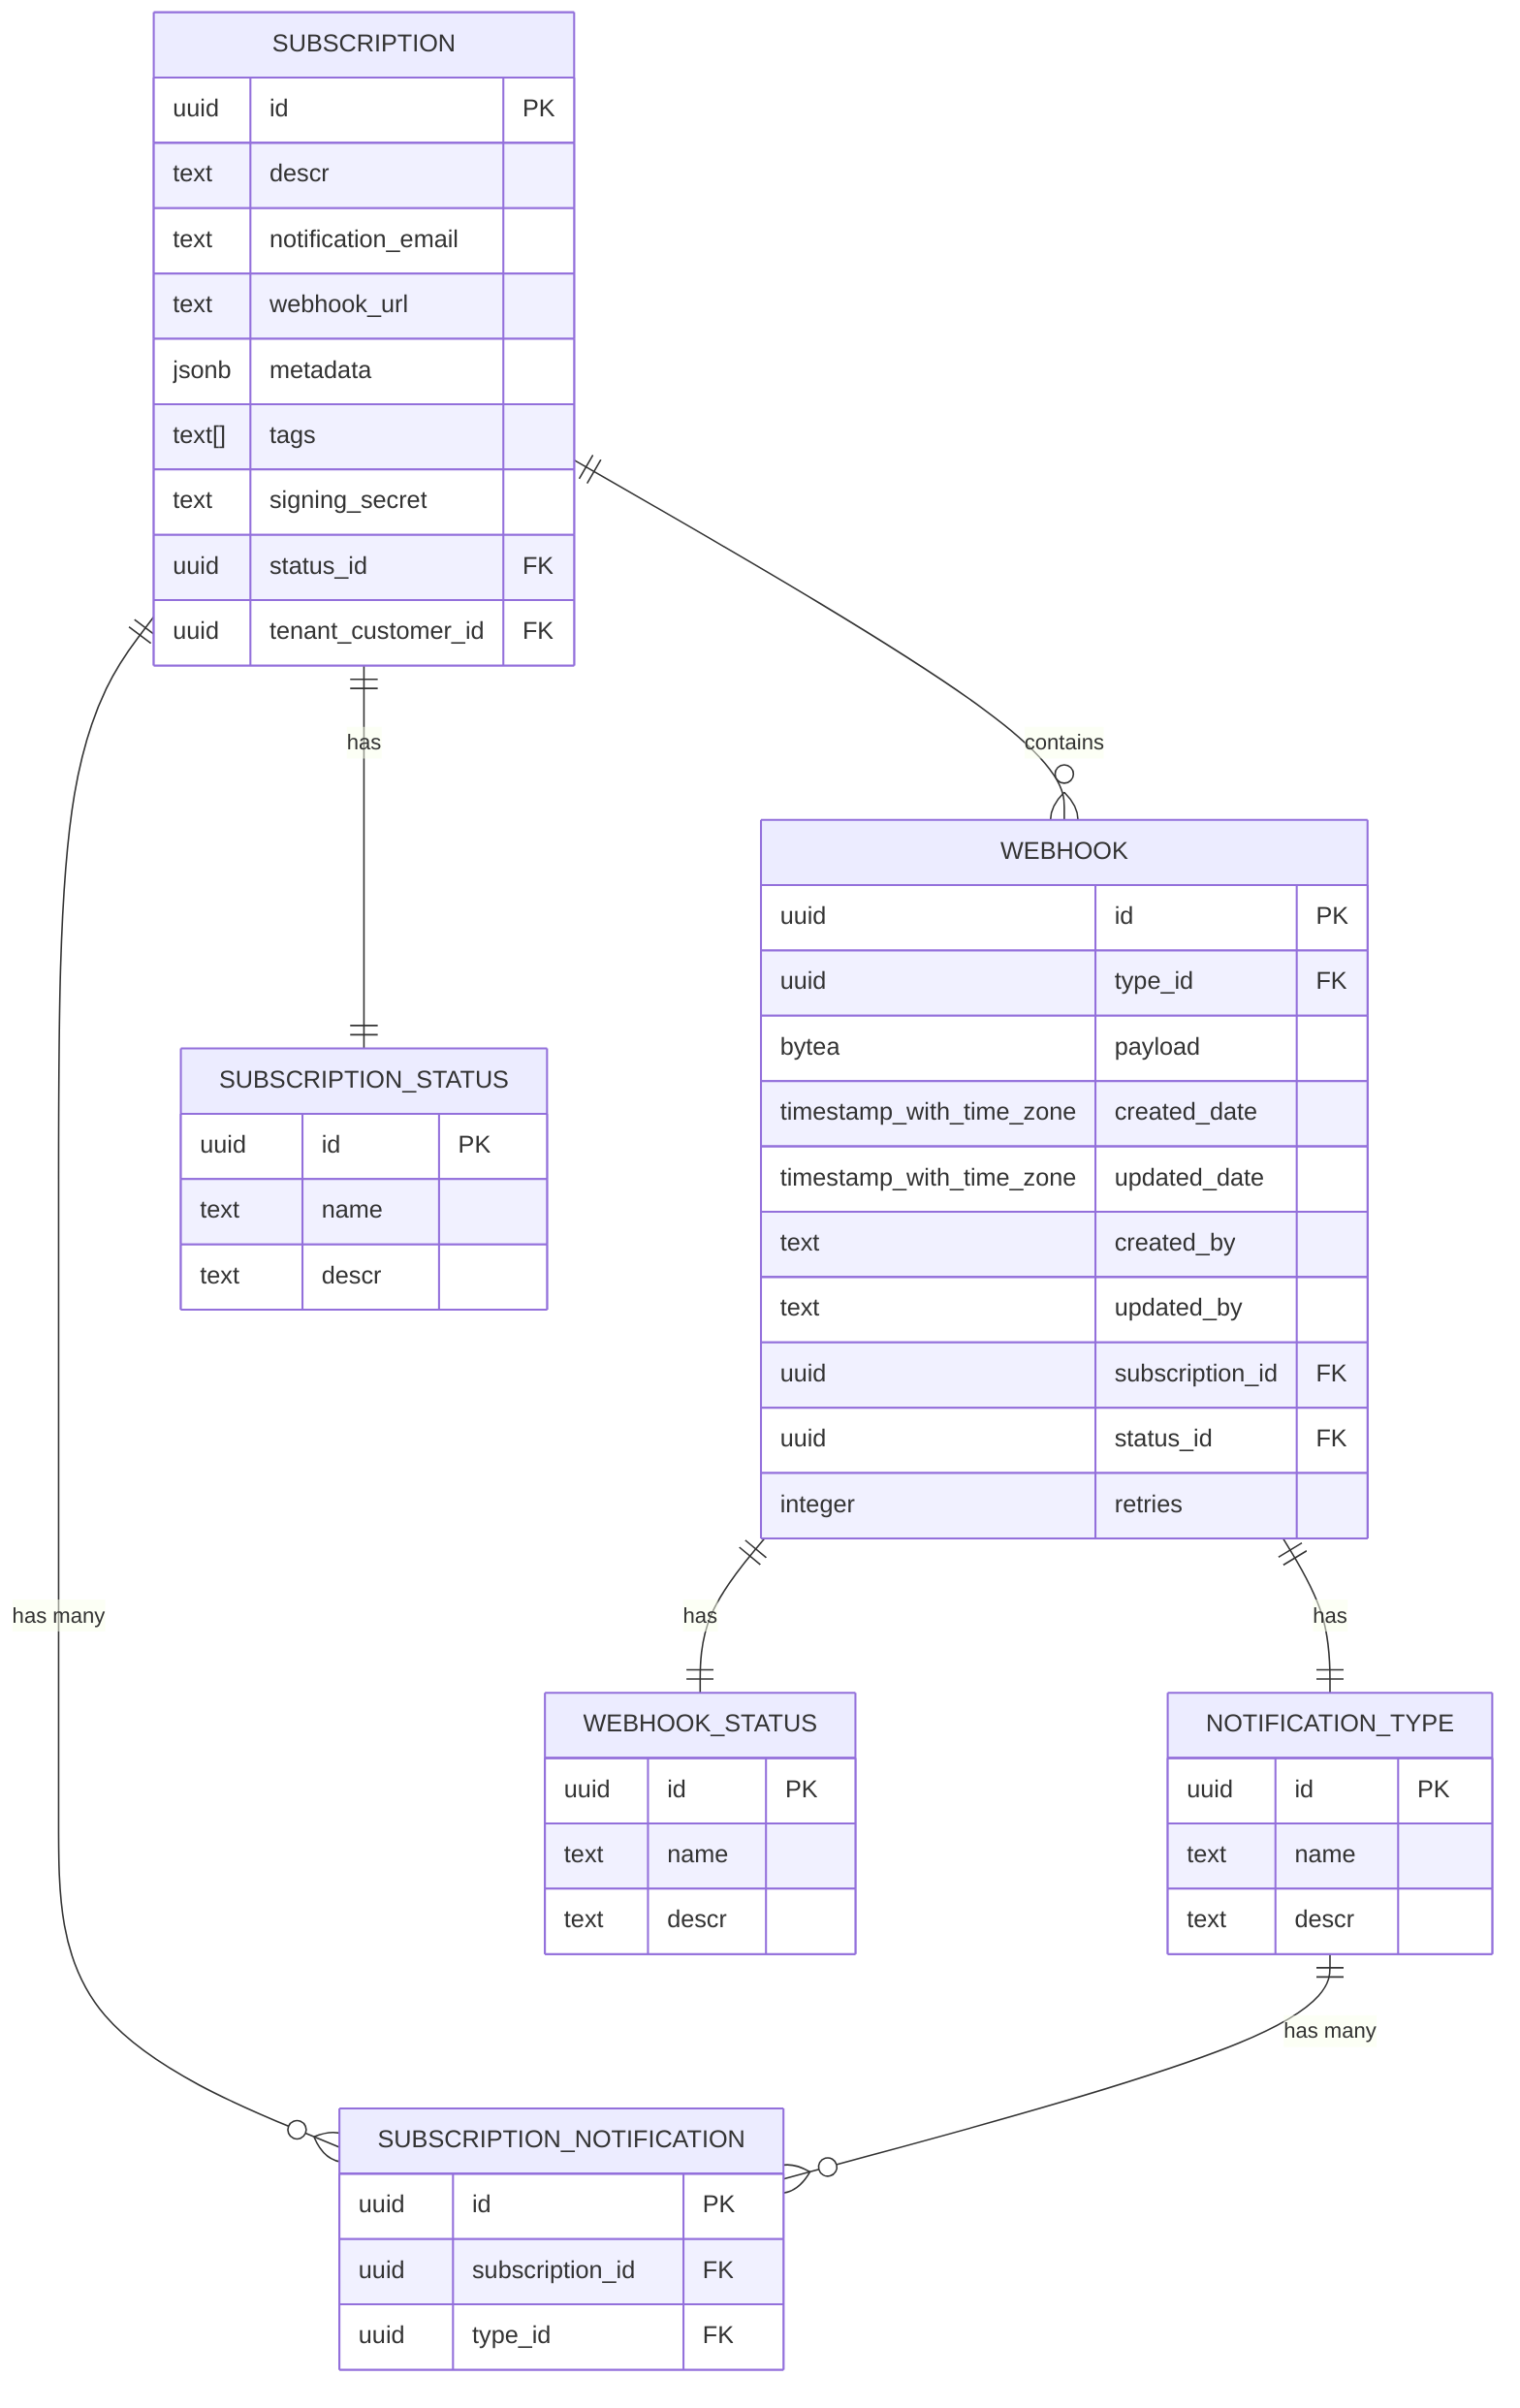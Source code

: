 erDiagram
    SUBSCRIPTION ||--o{ WEBHOOK : contains
    SUBSCRIPTION ||--|| SUBSCRIPTION_STATUS : has
    SUBSCRIPTION {
        uuid    id PK
        text    descr
        text    notification_email
        text    webhook_url
        jsonb   metadata
        text[]  tags
        text    signing_secret
        uuid    status_id FK
        uuid    tenant_customer_id FK
    }
    SUBSCRIPTION_STATUS {
        uuid    id PK
        text    name
        text    descr
    }
    WEBHOOK {
        uuid                       id PK
        uuid                       type_id FK
        bytea                      payload
        timestamp_with_time_zone   created_date
        timestamp_with_time_zone   updated_date
        text                       created_by
        text                       updated_by
        uuid                       subscription_id FK
        uuid                       status_id FK
        integer                    retries
    }
    SUBSCRIPTION_NOTIFICATION {
        uuid    id PK
        uuid    subscription_id FK
        uuid    type_id FK
    }
    SUBSCRIPTION ||--o{ SUBSCRIPTION_NOTIFICATION : "has many"
    NOTIFICATION_TYPE ||--o{ SUBSCRIPTION_NOTIFICATION : "has many"
    WEBHOOK ||--|| WEBHOOK_STATUS : has
    WEBHOOK_STATUS {
        uuid    id PK
        text    name
        text    descr
    }
    WEBHOOK ||--|| NOTIFICATION_TYPE : has
    NOTIFICATION_TYPE {
        uuid    id PK
        text    name
        text    descr
    }